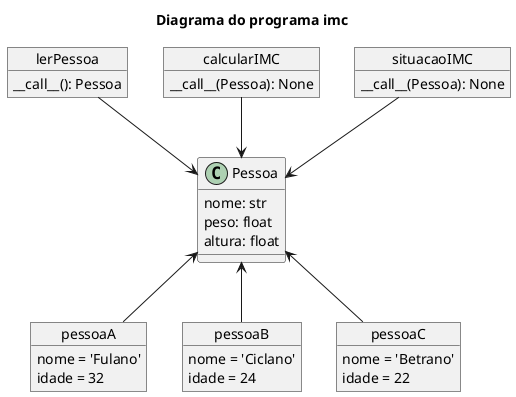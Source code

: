 @startuml dclass
title Diagrama do programa imc

object lerPessoa {
  __call__(): Pessoa
}
object calcularIMC{
  __call__(Pessoa): None
}
object situacaoIMC{
    __call__(Pessoa): None
}

class Pessoa {
  nome: str
  peso: float
  altura: float
}

object pessoaA{
  nome = 'Fulano'
  idade = 32
}

object pessoaB{
  nome = 'Ciclano'
  idade = 24
}

object pessoaC{
  nome = 'Betrano'
  idade = 22
}



lerPessoa --> Pessoa
situacaoIMC --> Pessoa
calcularIMC --> Pessoa

Pessoa <-- pessoaA
Pessoa <-- pessoaB
Pessoa <-- pessoaC
@enduml